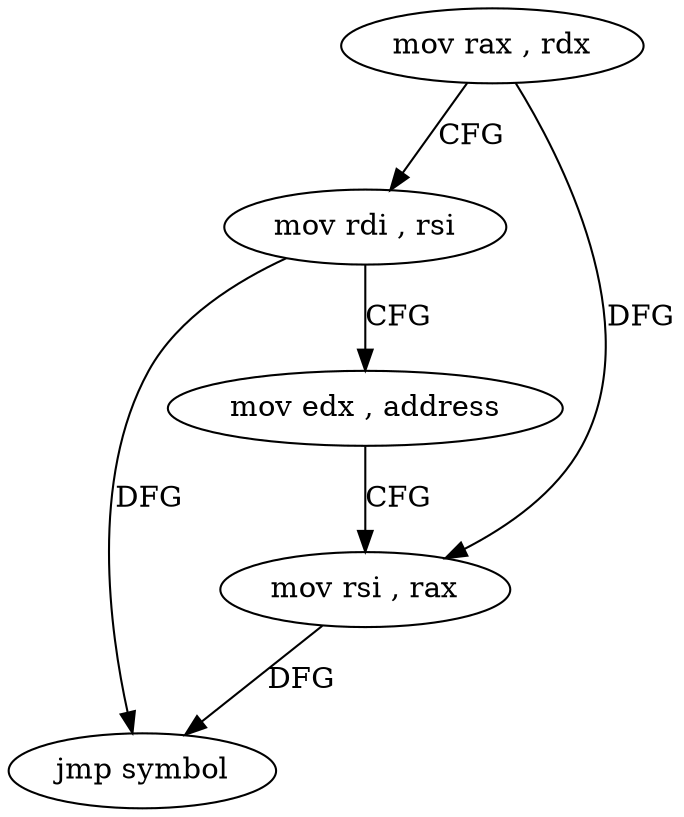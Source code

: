 digraph "func" {
"4243136" [label = "mov rax , rdx" ]
"4243139" [label = "mov rdi , rsi" ]
"4243142" [label = "mov edx , address" ]
"4243147" [label = "mov rsi , rax" ]
"4243150" [label = "jmp symbol" ]
"4243136" -> "4243139" [ label = "CFG" ]
"4243136" -> "4243147" [ label = "DFG" ]
"4243139" -> "4243142" [ label = "CFG" ]
"4243139" -> "4243150" [ label = "DFG" ]
"4243142" -> "4243147" [ label = "CFG" ]
"4243147" -> "4243150" [ label = "DFG" ]
}

